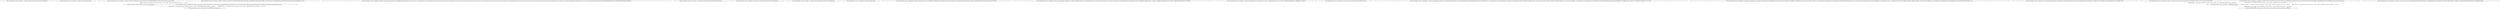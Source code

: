 digraph G {
  1 [ label="Node [automated=false, done=true, timestamp=1, url=https://ssl.gstatic.com/docs/common/cleardot.gif?zx=32kh32x08h7]" ];
  2 [ label="Node [automated=false, done=true, timestamp=2, url=https://api.rescuetime.com/messages]" ];
  3 [ label="Node [automated=false, done=true, timestamp=3, url=https://www.google.com.pk/search?q=lums&oq=lums&aqs=chrome.0.69i59l2j69i60j69i65l3.1382j0j1&sourceid=chrome&es_sm=93&ie=UTF-8]" ];
  4 [ label="Node [automated=false, done=true, timestamp=7, url=http://www.lums.edu.pk/]" ];
  5 [ label="Node [automated=false, done=true, timestamp=4, url=https://www.google.com.pk/maps/vt/data=RfCSdfNZ0LFPrHSm0ublXdzhdrDFhtmHhN1u-gM,lXdSpsQTRw7jp39MrrR-sxbZytKxoVKR5E_L1IyGkx3zujFXDeZcpcf1m7AYwKpCgnEuXLUvmjbxzUiYtZOE6dk_isQoKyzZAY3ufo1JbQZd-avD8QejoEhEP-7hcm1qCTvL]" ];
  6 [ label="Node [automated=false, done=true, timestamp=6, url=https://www.google.com.pk/xjs/_/js/k=xjs.s.en.qNY_UaOAEcE.O/m=sy25,abd,aspn,sy73,sy72,sy71,sy74,async,sy174,sy353,sy354,sy11,sy37,sy355,sy369,sy9,sy370,dvl,erh,sy75,foot,fpe,sy162,hv,idck,sy129,sy133,imap,ipv6,lc,sy136,lu,sy375,m,sf,sy170,sy32,sy115,sy204,sy205,sy217,sy180,sy220,sy179,sy112,sy116,sy203,sy218,sy221,sy223,sy216,spch,vm,sy51,sy52,sy128,em14,vs,sy43,sy44,sy46,sy48,sy45,sy49,sy47,sy76,sy79,sy77,tnv,sy114,sy181,sy178,sy184,sy182,sy183,sy185,sy337,sy34,sy186,sy39,sy130,sy338,sy35,sy139,sy210,sy339,lor,sy176,sy340,lorl,sy226,nqsb,lrdc,me,sy80,sy38,sy81,sy118,sy167,kx,sy163,sy280,sy319,sy164,sy322,kptm,oh/am=pEoI8bcYhEFSUE0IdQ/rt=j/d=0/t=zcms/rs=ACT90oEBDhC8wkXF2Zi2shswfKDR9AYZUQ]" ];
  7 [ label="Node [automated=false, done=true, timestamp=100, url=http://lums.edu.pk/page.php/history]" ];
  8 [ label="Node [automated=false, done=true, timestamp=31, url=http://lums.edu.pk/updata/calendar/w320/3389_20150505095321.jpg]" ];
  9 [ label="Node [automated=false, done=true, timestamp=33, url=http://lums.edu.pk/updata/calendar/w320/3393_20150506103636.jpg]" ];
  10 [ label="Node [automated=false, done=true, timestamp=41, url=http://lums.edu.pk/updata/calendar/w320/3383_20150504092223.jpg]" ];
  11 [ label="Node [automated=false, done=true, timestamp=69, url=http://static.getclicky.com/js]" ];
  12 [ label="Node [automated=false, done=true, timestamp=89, url=http://in.getclicky.com/in.php?site_id=100819246&res=1366x768&lang=en&type=pageview&href=%2F&title=Home%20%7C%20LUMS&ref=https%3A%2F%2Fwww.google.com.pk%2F&jsuid=2782311812&mime=js&x=0.8372406223788857]" ];
  13 [ label="Node [automated=false, done=true, timestamp=90, url=https://www.google.com.pk/url?sa=t&rct=j&q=&esrc=s&source=web&cd=1&ved=0CBwQFjAA&url=http%3A%2F%2Fwww.lums.edu.pk%2F&ei=UB1KVcvqBMyrU-fvgMAK&usg=AFQjCNFPNqgw_Zv8kFYAP5Cb5a7ynvR1Lw&bvm=bv.92291466,d.d24&cad=rja]" ];
  14 [ label="Node [automated=false, done=true, timestamp=93, url=http://www.google-analytics.com/collect?v=1&_v=j36&a=496789363&t=pageview&_s=1&dl=http%3A%2F%2Fwww.lums.edu.pk%2F&dr=https%3A%2F%2Fwww.google.com.pk%2F&ul=en-us&de=UTF-8&dt=Home%20%7C%20LUMS&sd=24-bit&sr=1366x768&vp=1349x667&je=1&fl=17.0%20r0&_u=AGAAgAAB~&jid=2068907183&cid=1470973872.1430920544&tid=UA-59619873-1&z=439625434]" ];
  15 [ label="Node [automated=false, done=true, timestamp=97, url=https://stats.g.doubleclick.net/r/collect?t=dc&aip=1&_r=3&v=1&_v=j36&tid=UA-59619873-1&cid=1470973872.1430920544&jid=2068907183&_u=AGAAgAAB~&z=720592471]" ];
  16 [ label="Node [automated=false, done=true, timestamp=98, url=https://docs.google.com/fe/rpc/s/config?ouid=ud58a6542ea22115c]" ];
  17 [ label="Node [automated=false, done=true, timestamp=101, url=http://www.google-analytics.com/collect?v=1&_v=j36&a=953067364&t=pageview&_s=1&dl=http%3A%2F%2Flums.edu.pk%2Fpage.php%2Fhistory&dr=http%3A%2F%2Fwww.lums.edu.pk%2F&ul=en-us&de=UTF-8&dt=History%20-%20About%20%7C%20LUMS&sd=24-bit&sr=1366x768&vp=1366x667&je=1&fl=17.0%20r0&_utma=245211800.1470973872.1430920544.1430920545.1430920545.1&_utmz=245211800.1430920545.1.1.utmcsr%3Dgoogle%7Cutmccn%3D(organic)%7Cutmcmd%3Dorganic%7Cutmctr%3D(not%2520provided)&_utmht=1430920588459&_u=ACCCgAAB~&jid=&cid=1470973872.1430920544&tid=UA-59619873-1&z=677324328]" ];
  18 [ label="Node [automated=false, done=true, timestamp=103, url=http://stats.g.doubleclick.net/__utm.gif?utmwv=5.6.4dc&utms=2&utmn=1090555559&utmhn=lums.edu.pk&utmcs=UTF-8&utmsr=1366x768&utmvp=1349x667&utmsc=24-bit&utmul=en-us&utmje=1&utmfl=17.0%20r0&utmdt=History%20-%20About%20%7C%20LUMS&utmhid=953067364&utmr=http%3A%2F%2Fwww.lums.edu.pk%2F&utmp=%2Fpage.php%2Fhistory&utmht=1430920588587&utmac=UA-59619873-1&utmcc=__utma%3D245211800.1470973872.1430920544.1430920545.1430920545.1%3B%2B__utmz%3D245211800.1430920545.1.1.utmcsr%3Dgoogle%7Cutmccn%3D(organic)%7Cutmcmd%3Dorganic%7Cutmctr%3D(not%2520provided)%3B&utmu=q~]" ];
  19 [ label="Node [automated=false, done=true, timestamp=104, url=http://in.getclicky.com/in.php?site_id=100819246&res=1366x768&lang=en&type=pageview&href=%2Fpage.php%2Fhistory&title=History%20-%20About%20%7C%20LUMS&jsuid=3565745439&mime=js&x=0.39185838657431304]" ];
  20 [ label="Node [automated=false, done=true, timestamp=105, url=https://www.google.com.pk/search?q=uet&oq=uet&aqs=chrome..69i57j69i60l2.1591j0j1&sourceid=chrome&es_sm=93&ie=UTF-8]" ];
  21 [ label="Node [automated=false, done=true, timestamp=108, url=http://www.uet.edu.pk/]" ];
  22 [ label="Node [automated=false, done=true, timestamp=106, url=https://www.google.com.pk/maps/vt/data=RfCSdfNZ0LFPrHSm0ublXdzhdrDFhtmHhN1u-gM,iQaSHUYP49JeImuCIOLLg5vWmbSFgwFjVY1Ij7vi8y9YlwcC0n6NtHo5xBgMZ3ww-CKDb3K4_Ftsvcv30MDW-398bex4irf80weJQExi9D3TWtY779Qt343pKWHLF_EMqgSE]" ];
  23 [ label="Node [automated=false, done=true, timestamp=144, url=http://www.uet.edu.pk/aboutuet/aboutinfo/index.html?RID=about_uet_history]" ];
  24 [ label="Node [automated=false, done=true, timestamp=141, url=https://www.google.com.pk/url?sa=t&rct=j&q=&esrc=s&source=web&cd=1&ved=0CB0QFjAA&url=http%3A%2F%2Fwww.uet.edu.pk%2F&ei=tR1KVc-WBon8Us3YgNAK&usg=AFQjCNFQjtxAIo1HFaC1eCnMrqRhlMjnfQ&bvm=bv.92291466,d.d24&cad=rja]" ];
  3 -> 4 [ label="Edge [similarity=1.0, type=confirmed, element=[[ChromeDriver: chrome on WIN8_1 (4097c3beac5f499b64ef1238ed7dae30)] -> tag name: a]]" ];
  4 -> 7 [ label="Edge [similarity=1.0, type=confirmed, element=[[ChromeDriver: chrome on WIN8_1 (9c2829e5afdff6aba32f801bce02f6ad)] -> tag name: a]]" ];
  13 -> 7 [ label="Edge [similarity=1.0, type=confirmed, element=[[ChromeDriver: chrome on WIN8_1 (5bf029d0bc4b42095bec8135a81a45cf)] -> tag name: a]]" ];
  20 -> 21 [ label="Edge [similarity=1.0, type=confirmed, element=[[ChromeDriver: chrome on WIN8_1 (534a5259f98769e6b71d0fb15f051a04)] -> tag name: a]]" ];
  21 -> 21 [ label="Edge [similarity=1.0, type=confirmed, element=[[ChromeDriver: chrome on WIN8_1 (7d16bfac4723db9a1543a51ec2ac15bf)] -> tag name: a]]" ];
  21 -> 23 [ label="Edge [similarity=1.0, type=confirmed, element=[[ChromeDriver: chrome on WIN8_1 (7d16bfac4723db9a1543a51ec2ac15bf)] -> tag name: a]]" ];
  24 -> 21 [ label="Edge [similarity=1.0, type=confirmed, element=[[ChromeDriver: chrome on WIN8_1 (8aaf66af09f71c6c36267c951e1e9ffb)] -> tag name: a]]" ];
  24 -> 23 [ label="Edge [similarity=1.0, type=confirmed, element=[[ChromeDriver: chrome on WIN8_1 (8aaf66af09f71c6c36267c951e1e9ffb)] -> tag name: a]]" ];
}
